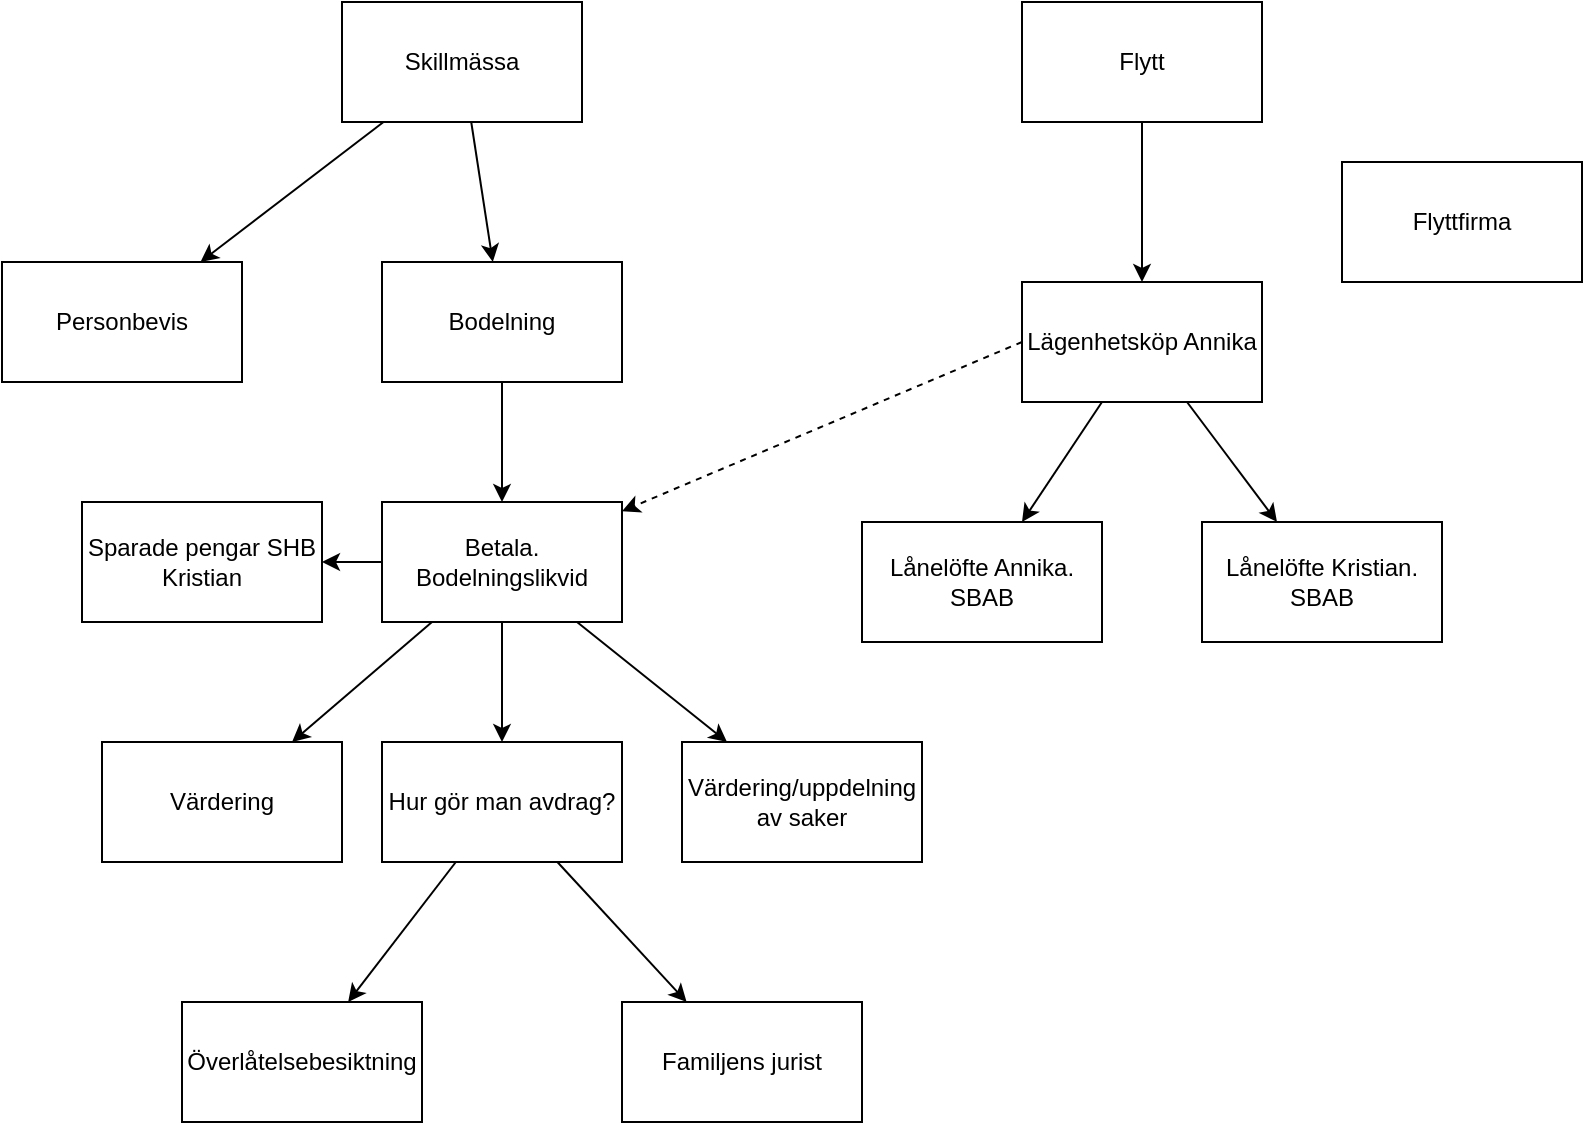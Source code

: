 <mxfile version="20.1.1" type="github">
  <diagram id="D6cnaOc5WCBr1gk6dB1F" name="Page-1">
    <mxGraphModel dx="1247" dy="677" grid="1" gridSize="10" guides="1" tooltips="1" connect="1" arrows="1" fold="1" page="1" pageScale="1" pageWidth="827" pageHeight="1169" math="0" shadow="0">
      <root>
        <mxCell id="0" />
        <mxCell id="1" parent="0" />
        <mxCell id="4qMdnJ5i7SVLYjdUpiAE-1" value="Skillmässa" style="rounded=0;whiteSpace=wrap;html=1;" vertex="1" parent="1">
          <mxGeometry x="240" y="100" width="120" height="60" as="geometry" />
        </mxCell>
        <mxCell id="4qMdnJ5i7SVLYjdUpiAE-2" value="Bodelning" style="rounded=0;whiteSpace=wrap;html=1;" vertex="1" parent="1">
          <mxGeometry x="260" y="230" width="120" height="60" as="geometry" />
        </mxCell>
        <mxCell id="4qMdnJ5i7SVLYjdUpiAE-3" value="" style="endArrow=classic;html=1;rounded=0;" edge="1" parent="1" source="4qMdnJ5i7SVLYjdUpiAE-1" target="4qMdnJ5i7SVLYjdUpiAE-2">
          <mxGeometry width="50" height="50" relative="1" as="geometry">
            <mxPoint x="390" y="420" as="sourcePoint" />
            <mxPoint x="440" y="370" as="targetPoint" />
          </mxGeometry>
        </mxCell>
        <mxCell id="4qMdnJ5i7SVLYjdUpiAE-4" value="Betala. Bodelningslikvid" style="rounded=0;whiteSpace=wrap;html=1;" vertex="1" parent="1">
          <mxGeometry x="260" y="350" width="120" height="60" as="geometry" />
        </mxCell>
        <mxCell id="4qMdnJ5i7SVLYjdUpiAE-5" value="Värdering" style="rounded=0;whiteSpace=wrap;html=1;" vertex="1" parent="1">
          <mxGeometry x="120" y="470" width="120" height="60" as="geometry" />
        </mxCell>
        <mxCell id="4qMdnJ5i7SVLYjdUpiAE-7" value="Hur gör man avdrag?" style="rounded=0;whiteSpace=wrap;html=1;" vertex="1" parent="1">
          <mxGeometry x="260" y="470" width="120" height="60" as="geometry" />
        </mxCell>
        <mxCell id="4qMdnJ5i7SVLYjdUpiAE-8" value="" style="endArrow=classic;html=1;rounded=0;" edge="1" parent="1" source="4qMdnJ5i7SVLYjdUpiAE-2" target="4qMdnJ5i7SVLYjdUpiAE-4">
          <mxGeometry width="50" height="50" relative="1" as="geometry">
            <mxPoint x="490" y="410" as="sourcePoint" />
            <mxPoint x="540" y="360" as="targetPoint" />
          </mxGeometry>
        </mxCell>
        <mxCell id="4qMdnJ5i7SVLYjdUpiAE-11" value="Familjens jurist" style="rounded=0;whiteSpace=wrap;html=1;" vertex="1" parent="1">
          <mxGeometry x="380" y="600" width="120" height="60" as="geometry" />
        </mxCell>
        <mxCell id="4qMdnJ5i7SVLYjdUpiAE-12" value="Överlåtelsebesiktning" style="rounded=0;whiteSpace=wrap;html=1;" vertex="1" parent="1">
          <mxGeometry x="160" y="600" width="120" height="60" as="geometry" />
        </mxCell>
        <mxCell id="4qMdnJ5i7SVLYjdUpiAE-13" value="Värdering/uppdelning av saker" style="rounded=0;whiteSpace=wrap;html=1;" vertex="1" parent="1">
          <mxGeometry x="410" y="470" width="120" height="60" as="geometry" />
        </mxCell>
        <mxCell id="4qMdnJ5i7SVLYjdUpiAE-15" value="Personbevis" style="rounded=0;whiteSpace=wrap;html=1;" vertex="1" parent="1">
          <mxGeometry x="70" y="230" width="120" height="60" as="geometry" />
        </mxCell>
        <mxCell id="4qMdnJ5i7SVLYjdUpiAE-17" value="" style="endArrow=classic;html=1;rounded=0;" edge="1" parent="1" source="4qMdnJ5i7SVLYjdUpiAE-7" target="4qMdnJ5i7SVLYjdUpiAE-11">
          <mxGeometry width="50" height="50" relative="1" as="geometry">
            <mxPoint x="490" y="400" as="sourcePoint" />
            <mxPoint x="540" y="350" as="targetPoint" />
          </mxGeometry>
        </mxCell>
        <mxCell id="4qMdnJ5i7SVLYjdUpiAE-18" value="" style="endArrow=classic;html=1;rounded=0;" edge="1" parent="1" source="4qMdnJ5i7SVLYjdUpiAE-7" target="4qMdnJ5i7SVLYjdUpiAE-12">
          <mxGeometry width="50" height="50" relative="1" as="geometry">
            <mxPoint x="490" y="400" as="sourcePoint" />
            <mxPoint x="540" y="350" as="targetPoint" />
          </mxGeometry>
        </mxCell>
        <mxCell id="4qMdnJ5i7SVLYjdUpiAE-19" value="Lånelöfte Kristian.&lt;br&gt;SBAB" style="rounded=0;whiteSpace=wrap;html=1;" vertex="1" parent="1">
          <mxGeometry x="670" y="360" width="120" height="60" as="geometry" />
        </mxCell>
        <mxCell id="4qMdnJ5i7SVLYjdUpiAE-20" value="Lånelöfte Annika. SBAB" style="rounded=0;whiteSpace=wrap;html=1;" vertex="1" parent="1">
          <mxGeometry x="500" y="360" width="120" height="60" as="geometry" />
        </mxCell>
        <mxCell id="4qMdnJ5i7SVLYjdUpiAE-21" value="Lägenhetsköp Annika" style="rounded=0;whiteSpace=wrap;html=1;" vertex="1" parent="1">
          <mxGeometry x="580" y="240" width="120" height="60" as="geometry" />
        </mxCell>
        <mxCell id="4qMdnJ5i7SVLYjdUpiAE-22" value="" style="endArrow=classic;html=1;rounded=0;" edge="1" parent="1" source="4qMdnJ5i7SVLYjdUpiAE-1" target="4qMdnJ5i7SVLYjdUpiAE-15">
          <mxGeometry width="50" height="50" relative="1" as="geometry">
            <mxPoint x="390" y="410" as="sourcePoint" />
            <mxPoint x="440" y="360" as="targetPoint" />
          </mxGeometry>
        </mxCell>
        <mxCell id="4qMdnJ5i7SVLYjdUpiAE-23" value="" style="endArrow=classic;html=1;rounded=0;" edge="1" parent="1" source="4qMdnJ5i7SVLYjdUpiAE-4" target="4qMdnJ5i7SVLYjdUpiAE-13">
          <mxGeometry width="50" height="50" relative="1" as="geometry">
            <mxPoint x="490" y="400" as="sourcePoint" />
            <mxPoint x="540" y="350" as="targetPoint" />
          </mxGeometry>
        </mxCell>
        <mxCell id="4qMdnJ5i7SVLYjdUpiAE-24" value="" style="endArrow=classic;html=1;rounded=0;" edge="1" parent="1" source="4qMdnJ5i7SVLYjdUpiAE-4" target="4qMdnJ5i7SVLYjdUpiAE-7">
          <mxGeometry width="50" height="50" relative="1" as="geometry">
            <mxPoint x="490" y="400" as="sourcePoint" />
            <mxPoint x="540" y="350" as="targetPoint" />
          </mxGeometry>
        </mxCell>
        <mxCell id="4qMdnJ5i7SVLYjdUpiAE-25" value="" style="endArrow=classic;html=1;rounded=0;" edge="1" parent="1" source="4qMdnJ5i7SVLYjdUpiAE-4" target="4qMdnJ5i7SVLYjdUpiAE-5">
          <mxGeometry width="50" height="50" relative="1" as="geometry">
            <mxPoint x="490" y="400" as="sourcePoint" />
            <mxPoint x="540" y="350" as="targetPoint" />
          </mxGeometry>
        </mxCell>
        <mxCell id="4qMdnJ5i7SVLYjdUpiAE-26" value="Flytt" style="rounded=0;whiteSpace=wrap;html=1;" vertex="1" parent="1">
          <mxGeometry x="580" y="100" width="120" height="60" as="geometry" />
        </mxCell>
        <mxCell id="4qMdnJ5i7SVLYjdUpiAE-27" value="" style="endArrow=classic;html=1;rounded=0;" edge="1" parent="1" source="4qMdnJ5i7SVLYjdUpiAE-26" target="4qMdnJ5i7SVLYjdUpiAE-21">
          <mxGeometry width="50" height="50" relative="1" as="geometry">
            <mxPoint x="390" y="410" as="sourcePoint" />
            <mxPoint x="440" y="360" as="targetPoint" />
          </mxGeometry>
        </mxCell>
        <mxCell id="4qMdnJ5i7SVLYjdUpiAE-29" value="" style="endArrow=classic;html=1;rounded=0;" edge="1" parent="1" source="4qMdnJ5i7SVLYjdUpiAE-21" target="4qMdnJ5i7SVLYjdUpiAE-20">
          <mxGeometry width="50" height="50" relative="1" as="geometry">
            <mxPoint x="540" y="320" as="sourcePoint" />
            <mxPoint x="660" y="270" as="targetPoint" />
          </mxGeometry>
        </mxCell>
        <mxCell id="4qMdnJ5i7SVLYjdUpiAE-30" value="" style="endArrow=classic;html=1;rounded=0;" edge="1" parent="1" source="4qMdnJ5i7SVLYjdUpiAE-21" target="4qMdnJ5i7SVLYjdUpiAE-19">
          <mxGeometry width="50" height="50" relative="1" as="geometry">
            <mxPoint x="490" y="410" as="sourcePoint" />
            <mxPoint x="540" y="360" as="targetPoint" />
          </mxGeometry>
        </mxCell>
        <mxCell id="4qMdnJ5i7SVLYjdUpiAE-31" value="Sparade pengar SHB&lt;br&gt;Kristian" style="rounded=0;whiteSpace=wrap;html=1;" vertex="1" parent="1">
          <mxGeometry x="110" y="350" width="120" height="60" as="geometry" />
        </mxCell>
        <mxCell id="4qMdnJ5i7SVLYjdUpiAE-32" value="" style="endArrow=classic;html=1;rounded=0;" edge="1" parent="1" source="4qMdnJ5i7SVLYjdUpiAE-4" target="4qMdnJ5i7SVLYjdUpiAE-31">
          <mxGeometry width="50" height="50" relative="1" as="geometry">
            <mxPoint x="590" y="360" as="sourcePoint" />
            <mxPoint x="640" y="310" as="targetPoint" />
          </mxGeometry>
        </mxCell>
        <mxCell id="4qMdnJ5i7SVLYjdUpiAE-33" value="" style="endArrow=classic;html=1;rounded=0;exitX=0;exitY=0.5;exitDx=0;exitDy=0;dashed=1;" edge="1" parent="1" source="4qMdnJ5i7SVLYjdUpiAE-21" target="4qMdnJ5i7SVLYjdUpiAE-4">
          <mxGeometry width="50" height="50" relative="1" as="geometry">
            <mxPoint x="390" y="430" as="sourcePoint" />
            <mxPoint x="440" y="380" as="targetPoint" />
          </mxGeometry>
        </mxCell>
        <mxCell id="4qMdnJ5i7SVLYjdUpiAE-34" value="Flyttfirma" style="rounded=0;whiteSpace=wrap;html=1;" vertex="1" parent="1">
          <mxGeometry x="740" y="180" width="120" height="60" as="geometry" />
        </mxCell>
      </root>
    </mxGraphModel>
  </diagram>
</mxfile>
